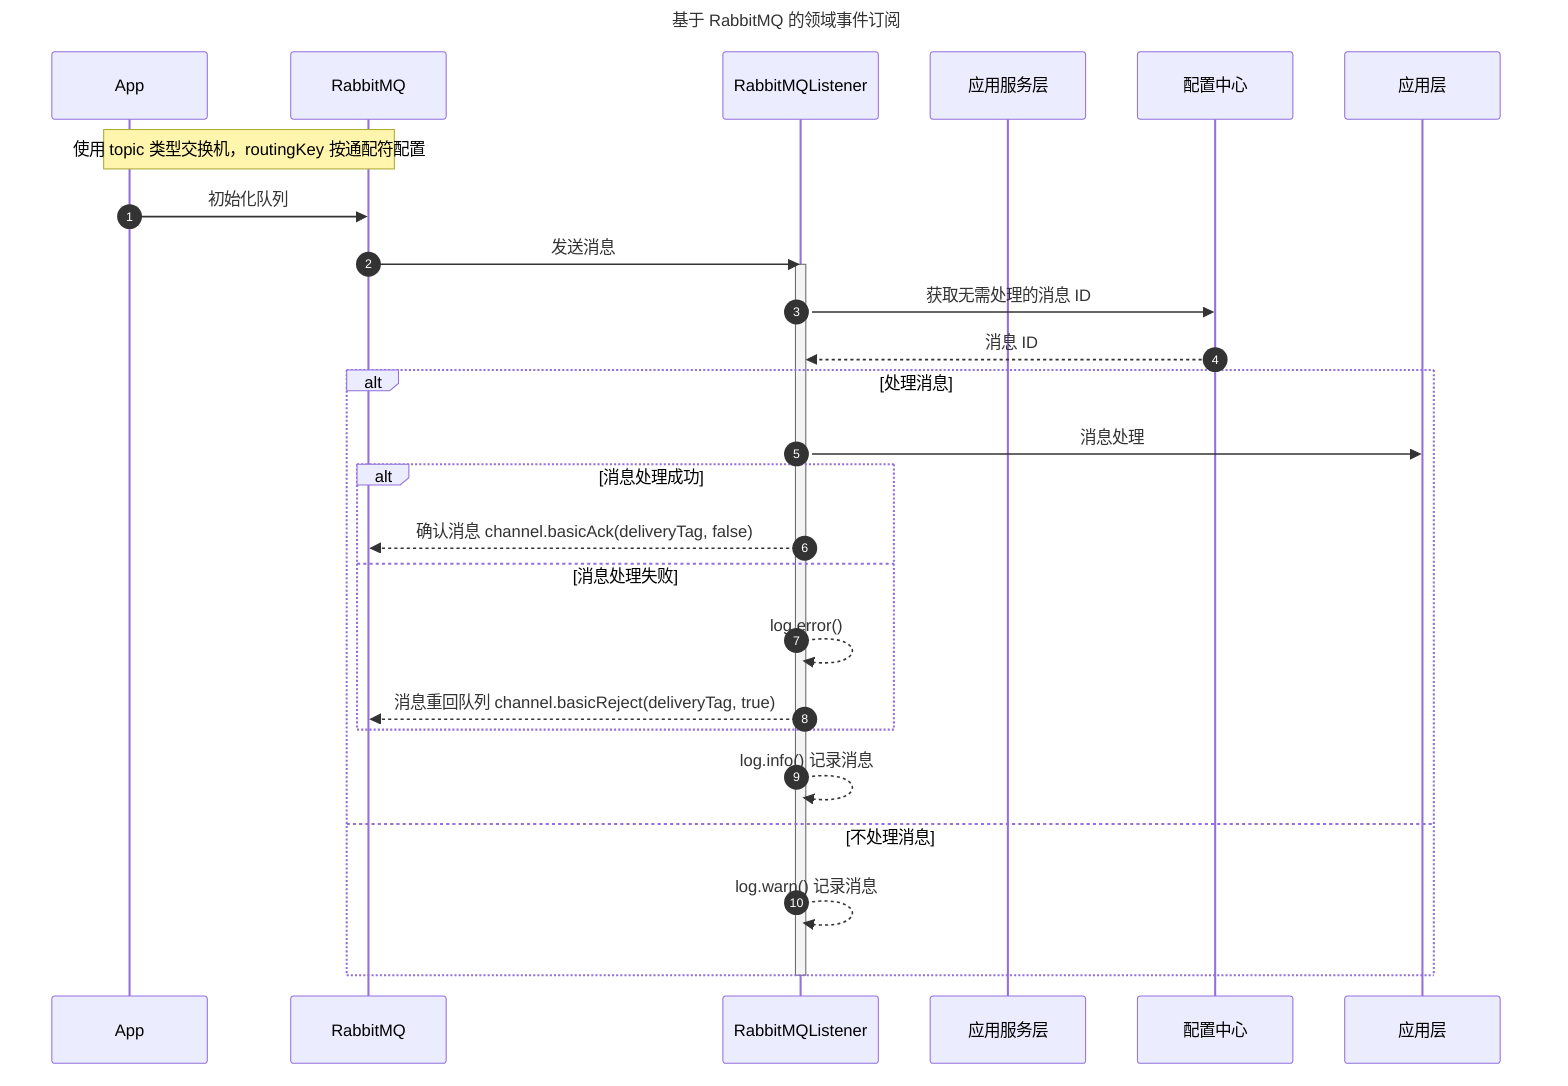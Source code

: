 sequenceDiagram
    title 基于 RabbitMQ 的领域事件订阅

    autonumber

    participant App
    participant RabbitMQ
    participant RabbitMQListener
    participant 应用服务层
    participant 配置中心




    Note over App,RabbitMQ: 使用 topic 类型交换机，routingKey 按通配符配置
    App->>RabbitMQ: 初始化队列


    RabbitMQ->>RabbitMQListener: 发送消息
    activate RabbitMQListener

    RabbitMQListener->>配置中心: 获取无需处理的消息 ID

    配置中心-->>RabbitMQListener: 消息 ID

    alt 处理消息
        RabbitMQListener->>应用层: 消息处理

        alt 消息处理成功
            RabbitMQListener-->>RabbitMQ: 确认消息 channel.basicAck(deliveryTag, false)
        else 消息处理失败
            RabbitMQListener-->>RabbitMQListener: log.error()
            RabbitMQListener-->>RabbitMQ: 消息重回队列 channel.basicReject(deliveryTag, true)
        end

        RabbitMQListener-->>RabbitMQListener: log.info() 记录消息
    else 不处理消息
        RabbitMQListener-->>RabbitMQListener: log.warn() 记录消息
    end


    deactivate RabbitMQListener